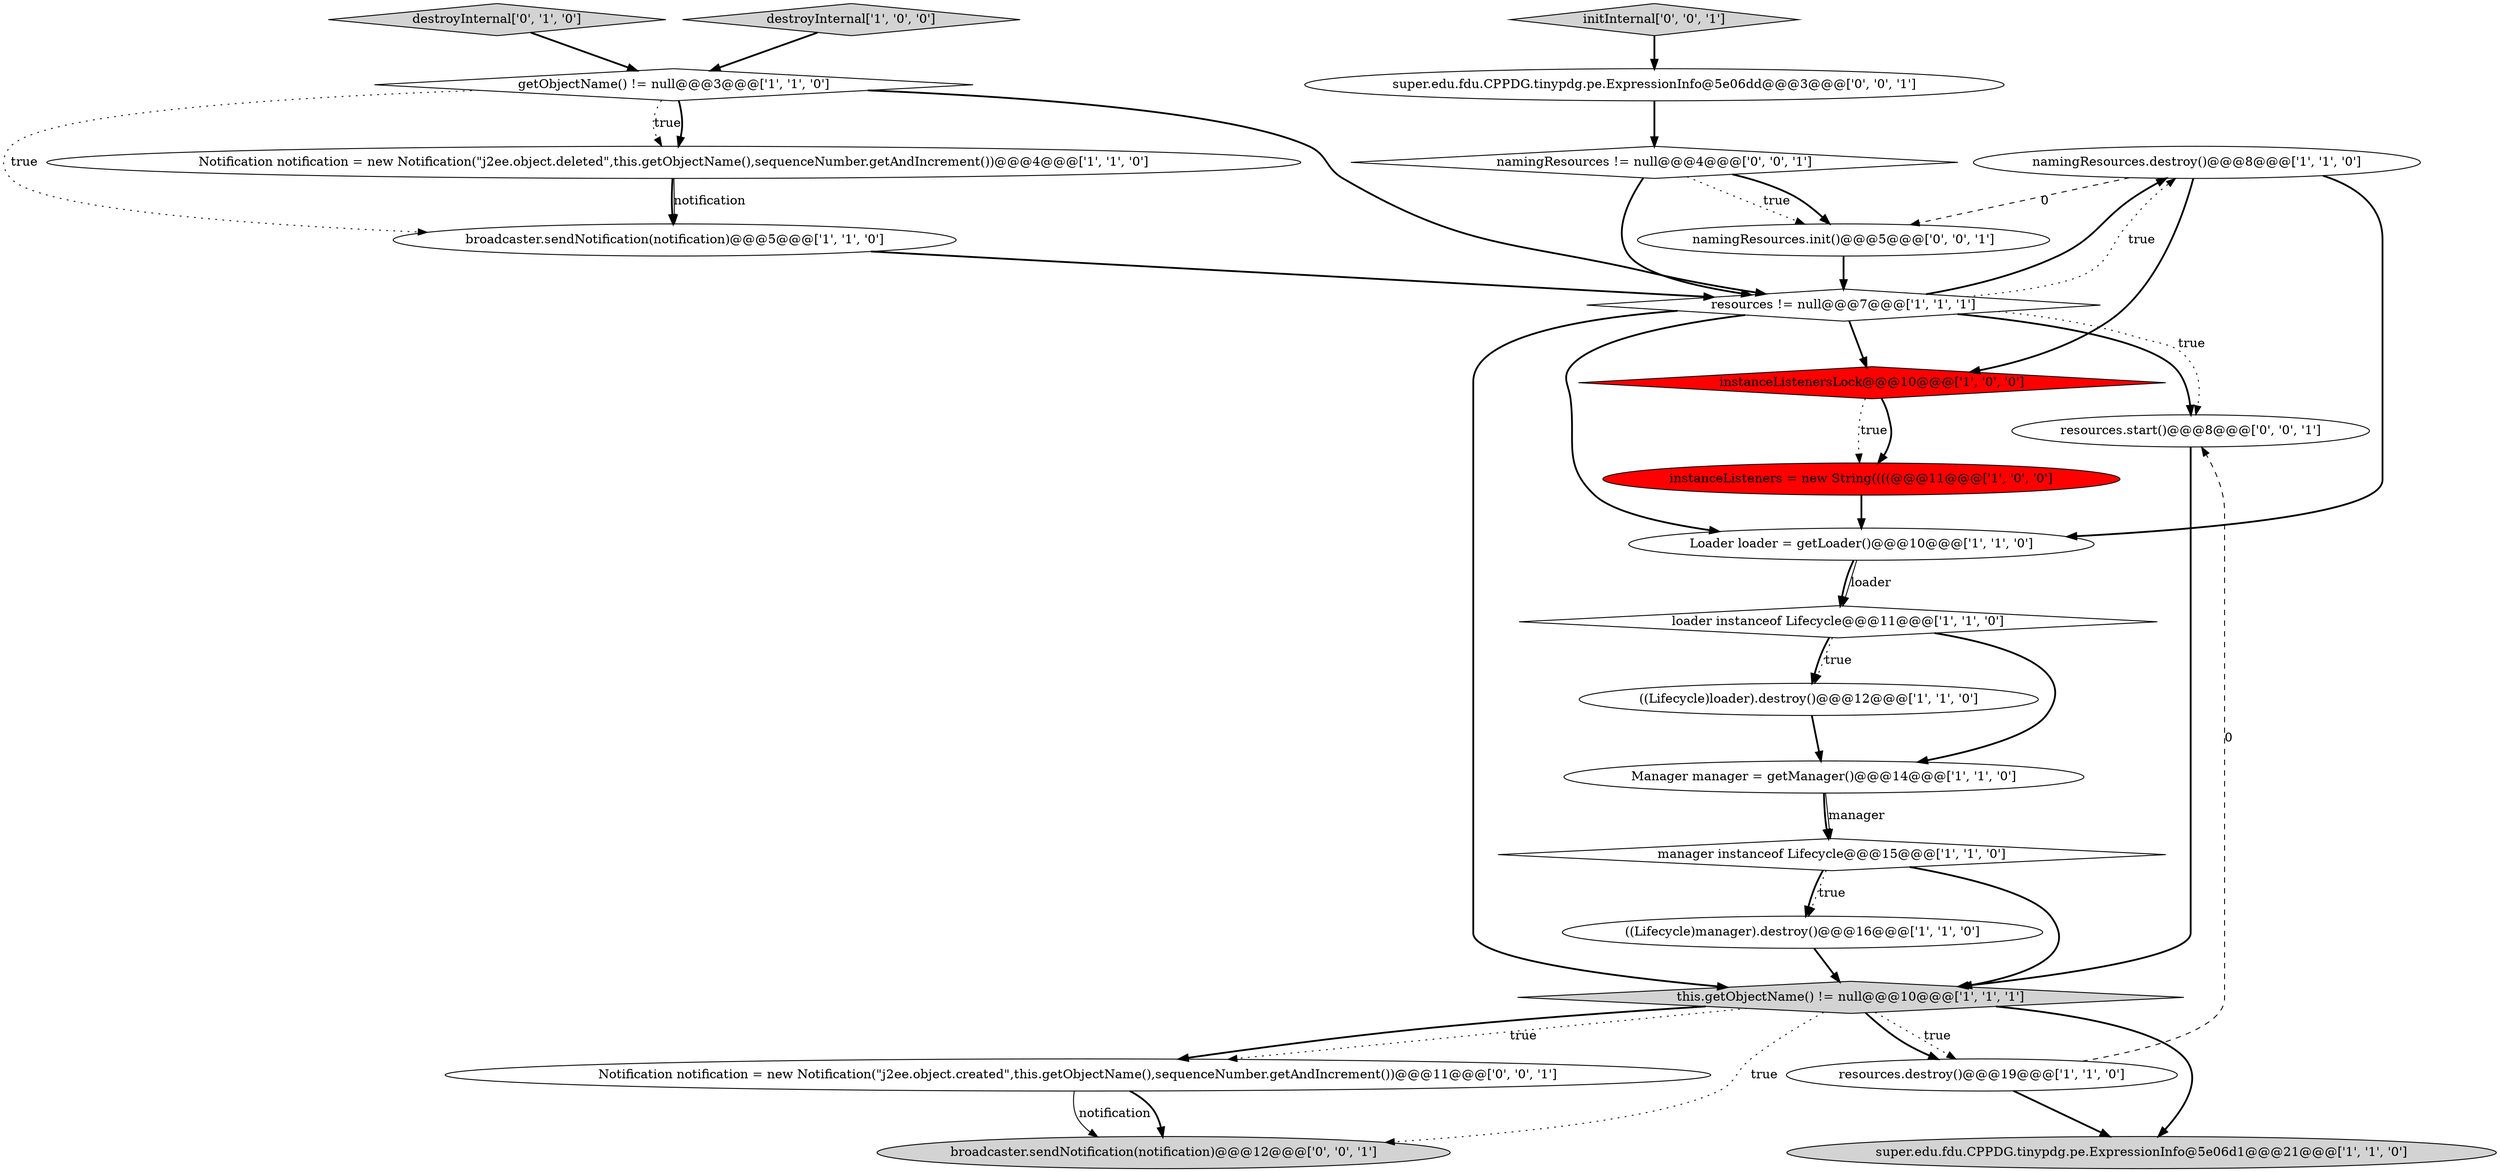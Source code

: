 digraph {
24 [style = filled, label = "resources.start()@@@8@@@['0', '0', '1']", fillcolor = white, shape = ellipse image = "AAA0AAABBB3BBB"];
4 [style = filled, label = "((Lifecycle)manager).destroy()@@@16@@@['1', '1', '0']", fillcolor = white, shape = ellipse image = "AAA0AAABBB1BBB"];
5 [style = filled, label = "instanceListenersLock@@@10@@@['1', '0', '0']", fillcolor = red, shape = diamond image = "AAA1AAABBB1BBB"];
2 [style = filled, label = "manager instanceof Lifecycle@@@15@@@['1', '1', '0']", fillcolor = white, shape = diamond image = "AAA0AAABBB1BBB"];
19 [style = filled, label = "Notification notification = new Notification(\"j2ee.object.created\",this.getObjectName(),sequenceNumber.getAndIncrement())@@@11@@@['0', '0', '1']", fillcolor = white, shape = ellipse image = "AAA0AAABBB3BBB"];
1 [style = filled, label = "Notification notification = new Notification(\"j2ee.object.deleted\",this.getObjectName(),sequenceNumber.getAndIncrement())@@@4@@@['1', '1', '0']", fillcolor = white, shape = ellipse image = "AAA0AAABBB1BBB"];
7 [style = filled, label = "destroyInternal['1', '0', '0']", fillcolor = lightgray, shape = diamond image = "AAA0AAABBB1BBB"];
10 [style = filled, label = "((Lifecycle)loader).destroy()@@@12@@@['1', '1', '0']", fillcolor = white, shape = ellipse image = "AAA0AAABBB1BBB"];
20 [style = filled, label = "super.edu.fdu.CPPDG.tinypdg.pe.ExpressionInfo@5e06dd@@@3@@@['0', '0', '1']", fillcolor = white, shape = ellipse image = "AAA0AAABBB3BBB"];
21 [style = filled, label = "initInternal['0', '0', '1']", fillcolor = lightgray, shape = diamond image = "AAA0AAABBB3BBB"];
22 [style = filled, label = "namingResources != null@@@4@@@['0', '0', '1']", fillcolor = white, shape = diamond image = "AAA0AAABBB3BBB"];
16 [style = filled, label = "loader instanceof Lifecycle@@@11@@@['1', '1', '0']", fillcolor = white, shape = diamond image = "AAA0AAABBB1BBB"];
9 [style = filled, label = "Loader loader = getLoader()@@@10@@@['1', '1', '0']", fillcolor = white, shape = ellipse image = "AAA0AAABBB1BBB"];
0 [style = filled, label = "instanceListeners = new String((((@@@11@@@['1', '0', '0']", fillcolor = red, shape = ellipse image = "AAA1AAABBB1BBB"];
18 [style = filled, label = "broadcaster.sendNotification(notification)@@@12@@@['0', '0', '1']", fillcolor = lightgray, shape = ellipse image = "AAA0AAABBB3BBB"];
13 [style = filled, label = "resources.destroy()@@@19@@@['1', '1', '0']", fillcolor = white, shape = ellipse image = "AAA0AAABBB1BBB"];
23 [style = filled, label = "namingResources.init()@@@5@@@['0', '0', '1']", fillcolor = white, shape = ellipse image = "AAA0AAABBB3BBB"];
14 [style = filled, label = "this.getObjectName() != null@@@10@@@['1', '1', '1']", fillcolor = lightgray, shape = diamond image = "AAA0AAABBB1BBB"];
3 [style = filled, label = "super.edu.fdu.CPPDG.tinypdg.pe.ExpressionInfo@5e06d1@@@21@@@['1', '1', '0']", fillcolor = lightgray, shape = ellipse image = "AAA0AAABBB1BBB"];
8 [style = filled, label = "Manager manager = getManager()@@@14@@@['1', '1', '0']", fillcolor = white, shape = ellipse image = "AAA0AAABBB1BBB"];
17 [style = filled, label = "destroyInternal['0', '1', '0']", fillcolor = lightgray, shape = diamond image = "AAA0AAABBB2BBB"];
12 [style = filled, label = "namingResources.destroy()@@@8@@@['1', '1', '0']", fillcolor = white, shape = ellipse image = "AAA0AAABBB1BBB"];
11 [style = filled, label = "resources != null@@@7@@@['1', '1', '1']", fillcolor = white, shape = diamond image = "AAA0AAABBB1BBB"];
6 [style = filled, label = "broadcaster.sendNotification(notification)@@@5@@@['1', '1', '0']", fillcolor = white, shape = ellipse image = "AAA0AAABBB1BBB"];
15 [style = filled, label = "getObjectName() != null@@@3@@@['1', '1', '0']", fillcolor = white, shape = diamond image = "AAA0AAABBB1BBB"];
14->3 [style = bold, label=""];
19->18 [style = solid, label="notification"];
0->9 [style = bold, label=""];
4->14 [style = bold, label=""];
19->18 [style = bold, label=""];
14->19 [style = dotted, label="true"];
1->6 [style = solid, label="notification"];
12->23 [style = dashed, label="0"];
12->5 [style = bold, label=""];
22->23 [style = dotted, label="true"];
16->8 [style = bold, label=""];
11->14 [style = bold, label=""];
16->10 [style = bold, label=""];
11->12 [style = dotted, label="true"];
14->19 [style = bold, label=""];
11->12 [style = bold, label=""];
5->0 [style = dotted, label="true"];
11->9 [style = bold, label=""];
12->9 [style = bold, label=""];
2->4 [style = bold, label=""];
22->23 [style = bold, label=""];
16->10 [style = dotted, label="true"];
11->24 [style = bold, label=""];
9->16 [style = bold, label=""];
14->13 [style = dotted, label="true"];
20->22 [style = bold, label=""];
24->14 [style = bold, label=""];
11->5 [style = bold, label=""];
13->24 [style = dashed, label="0"];
1->6 [style = bold, label=""];
21->20 [style = bold, label=""];
15->11 [style = bold, label=""];
10->8 [style = bold, label=""];
5->0 [style = bold, label=""];
8->2 [style = bold, label=""];
13->3 [style = bold, label=""];
8->2 [style = solid, label="manager"];
15->1 [style = dotted, label="true"];
15->6 [style = dotted, label="true"];
6->11 [style = bold, label=""];
2->14 [style = bold, label=""];
2->4 [style = dotted, label="true"];
17->15 [style = bold, label=""];
9->16 [style = solid, label="loader"];
7->15 [style = bold, label=""];
14->13 [style = bold, label=""];
23->11 [style = bold, label=""];
14->18 [style = dotted, label="true"];
22->11 [style = bold, label=""];
11->24 [style = dotted, label="true"];
15->1 [style = bold, label=""];
}
